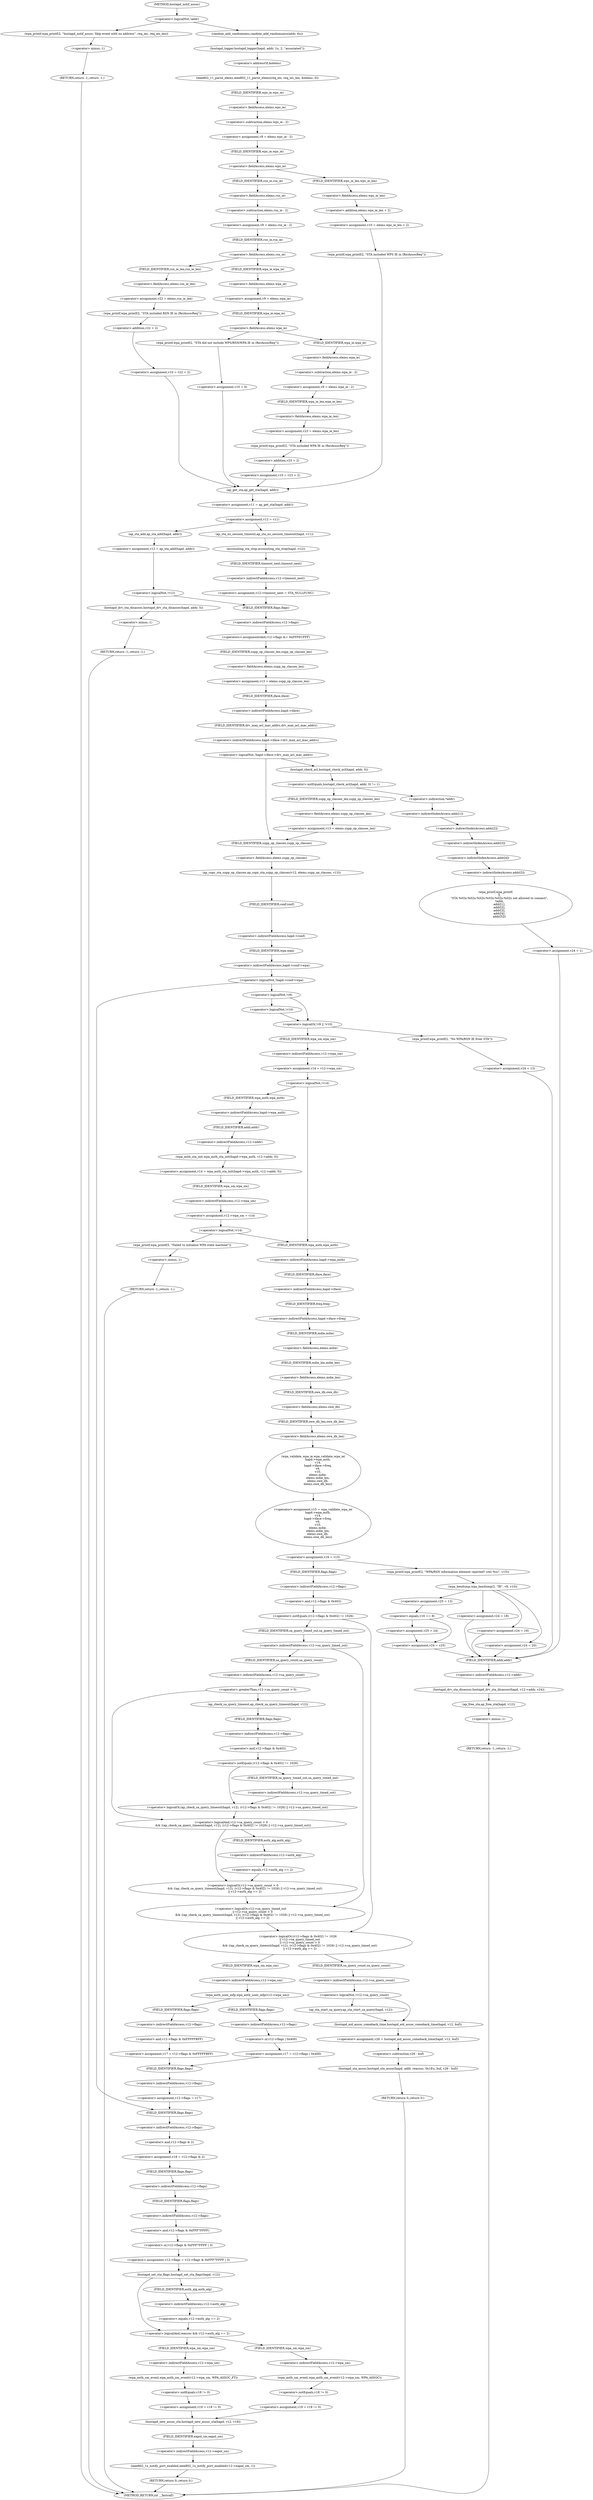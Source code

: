 digraph hostapd_notif_assoc {  
"1000145" [label = "(<operator>.logicalNot,!addr)" ]
"1000148" [label = "(wpa_printf,wpa_printf(2, \"hostapd_notif_assoc: Skip event with no address\", req_ies, req_ies_len))" ]
"1000153" [label = "(RETURN,return -1;,return -1;)" ]
"1000154" [label = "(<operator>.minus,-1)" ]
"1000156" [label = "(random_add_randomness,random_add_randomness(addr, 6u))" ]
"1000159" [label = "(hostapd_logger,hostapd_logger(hapd, addr, 1u, 2, \"associated\"))" ]
"1000165" [label = "(ieee802_11_parse_elems,ieee802_11_parse_elems(req_ies, req_ies_len, &elems, 0))" ]
"1000168" [label = "(<operator>.addressOf,&elems)" ]
"1000171" [label = "(<operator>.assignment,v9 = elems.wps_ie - 2)" ]
"1000173" [label = "(<operator>.subtraction,elems.wps_ie - 2)" ]
"1000174" [label = "(<operator>.fieldAccess,elems.wps_ie)" ]
"1000176" [label = "(FIELD_IDENTIFIER,wps_ie,wps_ie)" ]
"1000179" [label = "(<operator>.fieldAccess,elems.wps_ie)" ]
"1000181" [label = "(FIELD_IDENTIFIER,wps_ie,wps_ie)" ]
"1000183" [label = "(<operator>.assignment,v10 = elems.wps_ie_len + 2)" ]
"1000185" [label = "(<operator>.addition,elems.wps_ie_len + 2)" ]
"1000186" [label = "(<operator>.fieldAccess,elems.wps_ie_len)" ]
"1000188" [label = "(FIELD_IDENTIFIER,wps_ie_len,wps_ie_len)" ]
"1000190" [label = "(wpa_printf,wpa_printf(2, \"STA included WPS IE in (Re)AssocReq\"))" ]
"1000195" [label = "(<operator>.assignment,v9 = elems.rsn_ie - 2)" ]
"1000197" [label = "(<operator>.subtraction,elems.rsn_ie - 2)" ]
"1000198" [label = "(<operator>.fieldAccess,elems.rsn_ie)" ]
"1000200" [label = "(FIELD_IDENTIFIER,rsn_ie,rsn_ie)" ]
"1000203" [label = "(<operator>.fieldAccess,elems.rsn_ie)" ]
"1000205" [label = "(FIELD_IDENTIFIER,rsn_ie,rsn_ie)" ]
"1000207" [label = "(<operator>.assignment,v22 = elems.rsn_ie_len)" ]
"1000209" [label = "(<operator>.fieldAccess,elems.rsn_ie_len)" ]
"1000211" [label = "(FIELD_IDENTIFIER,rsn_ie_len,rsn_ie_len)" ]
"1000212" [label = "(wpa_printf,wpa_printf(2, \"STA included RSN IE in (Re)AssocReq\"))" ]
"1000215" [label = "(<operator>.assignment,v10 = v22 + 2)" ]
"1000217" [label = "(<operator>.addition,v22 + 2)" ]
"1000222" [label = "(<operator>.assignment,v9 = elems.wpa_ie)" ]
"1000224" [label = "(<operator>.fieldAccess,elems.wpa_ie)" ]
"1000226" [label = "(FIELD_IDENTIFIER,wpa_ie,wpa_ie)" ]
"1000228" [label = "(<operator>.fieldAccess,elems.wpa_ie)" ]
"1000230" [label = "(FIELD_IDENTIFIER,wpa_ie,wpa_ie)" ]
"1000232" [label = "(<operator>.assignment,v9 = elems.wpa_ie - 2)" ]
"1000234" [label = "(<operator>.subtraction,elems.wpa_ie - 2)" ]
"1000235" [label = "(<operator>.fieldAccess,elems.wpa_ie)" ]
"1000237" [label = "(FIELD_IDENTIFIER,wpa_ie,wpa_ie)" ]
"1000239" [label = "(<operator>.assignment,v23 = elems.wpa_ie_len)" ]
"1000241" [label = "(<operator>.fieldAccess,elems.wpa_ie_len)" ]
"1000243" [label = "(FIELD_IDENTIFIER,wpa_ie_len,wpa_ie_len)" ]
"1000244" [label = "(wpa_printf,wpa_printf(2, \"STA included WPA IE in (Re)AssocReq\"))" ]
"1000247" [label = "(<operator>.assignment,v10 = v23 + 2)" ]
"1000249" [label = "(<operator>.addition,v23 + 2)" ]
"1000254" [label = "(wpa_printf,wpa_printf(2, \"STA did not include WPS/RSN/WPA IE in (Re)AssocReq\"))" ]
"1000257" [label = "(<operator>.assignment,v10 = 0)" ]
"1000260" [label = "(<operator>.assignment,v11 = ap_get_sta(hapd, addr))" ]
"1000262" [label = "(ap_get_sta,ap_get_sta(hapd, addr))" ]
"1000265" [label = "(<operator>.assignment,v12 = v11)" ]
"1000271" [label = "(ap_sta_no_session_timeout,ap_sta_no_session_timeout(hapd, v11))" ]
"1000274" [label = "(accounting_sta_stop,accounting_sta_stop(hapd, v12))" ]
"1000277" [label = "(<operator>.assignment,v12->timeout_next = STA_NULLFUNC)" ]
"1000278" [label = "(<operator>.indirectFieldAccess,v12->timeout_next)" ]
"1000280" [label = "(FIELD_IDENTIFIER,timeout_next,timeout_next)" ]
"1000283" [label = "(<operator>.assignment,v12 = ap_sta_add(hapd, addr))" ]
"1000285" [label = "(ap_sta_add,ap_sta_add(hapd, addr))" ]
"1000289" [label = "(<operator>.logicalNot,!v12)" ]
"1000292" [label = "(hostapd_drv_sta_disassoc,hostapd_drv_sta_disassoc(hapd, addr, 5))" ]
"1000296" [label = "(RETURN,return -1;,return -1;)" ]
"1000297" [label = "(<operator>.minus,-1)" ]
"1000300" [label = "(<operators>.assignmentAnd,v12->flags &= 0xFFFECFFF)" ]
"1000301" [label = "(<operator>.indirectFieldAccess,v12->flags)" ]
"1000303" [label = "(FIELD_IDENTIFIER,flags,flags)" ]
"1000305" [label = "(<operator>.assignment,v13 = elems.supp_op_classes_len)" ]
"1000307" [label = "(<operator>.fieldAccess,elems.supp_op_classes_len)" ]
"1000309" [label = "(FIELD_IDENTIFIER,supp_op_classes_len,supp_op_classes_len)" ]
"1000311" [label = "(<operator>.logicalNot,!hapd->iface->drv_max_acl_mac_addrs)" ]
"1000312" [label = "(<operator>.indirectFieldAccess,hapd->iface->drv_max_acl_mac_addrs)" ]
"1000313" [label = "(<operator>.indirectFieldAccess,hapd->iface)" ]
"1000315" [label = "(FIELD_IDENTIFIER,iface,iface)" ]
"1000316" [label = "(FIELD_IDENTIFIER,drv_max_acl_mac_addrs,drv_max_acl_mac_addrs)" ]
"1000319" [label = "(<operator>.notEquals,hostapd_check_acl(hapd, addr, 0) != 1)" ]
"1000320" [label = "(hostapd_check_acl,hostapd_check_acl(hapd, addr, 0))" ]
"1000326" [label = "(wpa_printf,wpa_printf(\n        3,\n        \"STA %02x:%02x:%02x:%02x:%02x:%02x not allowed to connect\",\n        *addr,\n        addr[1],\n        addr[2],\n        addr[3],\n        addr[4],\n        addr[5]))" ]
"1000329" [label = "(<operator>.indirection,*addr)" ]
"1000331" [label = "(<operator>.indirectIndexAccess,addr[1])" ]
"1000334" [label = "(<operator>.indirectIndexAccess,addr[2])" ]
"1000337" [label = "(<operator>.indirectIndexAccess,addr[3])" ]
"1000340" [label = "(<operator>.indirectIndexAccess,addr[4])" ]
"1000343" [label = "(<operator>.indirectIndexAccess,addr[5])" ]
"1000346" [label = "(<operator>.assignment,v24 = 1)" ]
"1000350" [label = "(hostapd_drv_sta_disassoc,hostapd_drv_sta_disassoc(hapd, v12->addr, v24))" ]
"1000352" [label = "(<operator>.indirectFieldAccess,v12->addr)" ]
"1000354" [label = "(FIELD_IDENTIFIER,addr,addr)" ]
"1000356" [label = "(ap_free_sta,ap_free_sta(hapd, v12))" ]
"1000359" [label = "(RETURN,return -1;,return -1;)" ]
"1000360" [label = "(<operator>.minus,-1)" ]
"1000362" [label = "(<operator>.assignment,v13 = elems.supp_op_classes_len)" ]
"1000364" [label = "(<operator>.fieldAccess,elems.supp_op_classes_len)" ]
"1000366" [label = "(FIELD_IDENTIFIER,supp_op_classes_len,supp_op_classes_len)" ]
"1000367" [label = "(ap_copy_sta_supp_op_classes,ap_copy_sta_supp_op_classes(v12, elems.supp_op_classes, v13))" ]
"1000369" [label = "(<operator>.fieldAccess,elems.supp_op_classes)" ]
"1000371" [label = "(FIELD_IDENTIFIER,supp_op_classes,supp_op_classes)" ]
"1000374" [label = "(<operator>.logicalNot,!hapd->conf->wpa)" ]
"1000375" [label = "(<operator>.indirectFieldAccess,hapd->conf->wpa)" ]
"1000376" [label = "(<operator>.indirectFieldAccess,hapd->conf)" ]
"1000378" [label = "(FIELD_IDENTIFIER,conf,conf)" ]
"1000379" [label = "(FIELD_IDENTIFIER,wpa,wpa)" ]
"1000382" [label = "(<operator>.logicalOr,!v9 || !v10)" ]
"1000383" [label = "(<operator>.logicalNot,!v9)" ]
"1000385" [label = "(<operator>.logicalNot,!v10)" ]
"1000388" [label = "(wpa_printf,wpa_printf(2, \"No WPA/RSN IE from STA\"))" ]
"1000391" [label = "(<operator>.assignment,v24 = 13)" ]
"1000395" [label = "(<operator>.assignment,v14 = v12->wpa_sm)" ]
"1000397" [label = "(<operator>.indirectFieldAccess,v12->wpa_sm)" ]
"1000399" [label = "(FIELD_IDENTIFIER,wpa_sm,wpa_sm)" ]
"1000401" [label = "(<operator>.logicalNot,!v14)" ]
"1000404" [label = "(<operator>.assignment,v14 = wpa_auth_sta_init(hapd->wpa_auth, v12->addr, 0))" ]
"1000406" [label = "(wpa_auth_sta_init,wpa_auth_sta_init(hapd->wpa_auth, v12->addr, 0))" ]
"1000407" [label = "(<operator>.indirectFieldAccess,hapd->wpa_auth)" ]
"1000409" [label = "(FIELD_IDENTIFIER,wpa_auth,wpa_auth)" ]
"1000410" [label = "(<operator>.indirectFieldAccess,v12->addr)" ]
"1000412" [label = "(FIELD_IDENTIFIER,addr,addr)" ]
"1000414" [label = "(<operator>.assignment,v12->wpa_sm = v14)" ]
"1000415" [label = "(<operator>.indirectFieldAccess,v12->wpa_sm)" ]
"1000417" [label = "(FIELD_IDENTIFIER,wpa_sm,wpa_sm)" ]
"1000420" [label = "(<operator>.logicalNot,!v14)" ]
"1000423" [label = "(wpa_printf,wpa_printf(5, \"Failed to initialize WPA state machine\"))" ]
"1000426" [label = "(RETURN,return -1;,return -1;)" ]
"1000427" [label = "(<operator>.minus,-1)" ]
"1000429" [label = "(<operator>.assignment,v15 = wpa_validate_wpa_ie(\n          hapd->wpa_auth,\n          v14,\n          hapd->iface->freq,\n          v9,\n          v10,\n          elems.mdie,\n          elems.mdie_len,\n          elems.owe_dh,\n          elems.owe_dh_len))" ]
"1000431" [label = "(wpa_validate_wpa_ie,wpa_validate_wpa_ie(\n          hapd->wpa_auth,\n          v14,\n          hapd->iface->freq,\n          v9,\n          v10,\n          elems.mdie,\n          elems.mdie_len,\n          elems.owe_dh,\n          elems.owe_dh_len))" ]
"1000432" [label = "(<operator>.indirectFieldAccess,hapd->wpa_auth)" ]
"1000434" [label = "(FIELD_IDENTIFIER,wpa_auth,wpa_auth)" ]
"1000436" [label = "(<operator>.indirectFieldAccess,hapd->iface->freq)" ]
"1000437" [label = "(<operator>.indirectFieldAccess,hapd->iface)" ]
"1000439" [label = "(FIELD_IDENTIFIER,iface,iface)" ]
"1000440" [label = "(FIELD_IDENTIFIER,freq,freq)" ]
"1000443" [label = "(<operator>.fieldAccess,elems.mdie)" ]
"1000445" [label = "(FIELD_IDENTIFIER,mdie,mdie)" ]
"1000446" [label = "(<operator>.fieldAccess,elems.mdie_len)" ]
"1000448" [label = "(FIELD_IDENTIFIER,mdie_len,mdie_len)" ]
"1000449" [label = "(<operator>.fieldAccess,elems.owe_dh)" ]
"1000451" [label = "(FIELD_IDENTIFIER,owe_dh,owe_dh)" ]
"1000452" [label = "(<operator>.fieldAccess,elems.owe_dh_len)" ]
"1000454" [label = "(FIELD_IDENTIFIER,owe_dh_len,owe_dh_len)" ]
"1000455" [label = "(<operator>.assignment,v16 = v15)" ]
"1000461" [label = "(wpa_printf,wpa_printf(2, \"WPA/RSN information element rejected? (res %u)\", v15))" ]
"1000465" [label = "(wpa_hexdump,wpa_hexdump(2, \"IE\", v9, v10))" ]
"1000474" [label = "(<operator>.assignment,v24 = 18)" ]
"1000479" [label = "(<operator>.assignment,v24 = 19)" ]
"1000484" [label = "(<operator>.assignment,v24 = 20)" ]
"1000489" [label = "(<operator>.assignment,v25 = 13)" ]
"1000493" [label = "(<operator>.equals,v16 == 8)" ]
"1000496" [label = "(<operator>.assignment,v25 = 24)" ]
"1000499" [label = "(<operator>.assignment,v24 = v25)" ]
"1000505" [label = "(<operator>.logicalOr,(v12->flags & 0x402) != 1026\n    || v12->sa_query_timed_out\n    || v12->sa_query_count > 0\n    && ((ap_check_sa_query_timeout(hapd, v12), (v12->flags & 0x402) != 1026) || v12->sa_query_timed_out)\n    || v12->auth_alg == 2)" ]
"1000506" [label = "(<operator>.notEquals,(v12->flags & 0x402) != 1026)" ]
"1000507" [label = "(<operator>.and,v12->flags & 0x402)" ]
"1000508" [label = "(<operator>.indirectFieldAccess,v12->flags)" ]
"1000510" [label = "(FIELD_IDENTIFIER,flags,flags)" ]
"1000513" [label = "(<operator>.logicalOr,v12->sa_query_timed_out\n    || v12->sa_query_count > 0\n    && ((ap_check_sa_query_timeout(hapd, v12), (v12->flags & 0x402) != 1026) || v12->sa_query_timed_out)\n    || v12->auth_alg == 2)" ]
"1000514" [label = "(<operator>.indirectFieldAccess,v12->sa_query_timed_out)" ]
"1000516" [label = "(FIELD_IDENTIFIER,sa_query_timed_out,sa_query_timed_out)" ]
"1000517" [label = "(<operator>.logicalOr,v12->sa_query_count > 0\n    && ((ap_check_sa_query_timeout(hapd, v12), (v12->flags & 0x402) != 1026) || v12->sa_query_timed_out)\n    || v12->auth_alg == 2)" ]
"1000518" [label = "(<operator>.logicalAnd,v12->sa_query_count > 0\n    && ((ap_check_sa_query_timeout(hapd, v12), (v12->flags & 0x402) != 1026) || v12->sa_query_timed_out))" ]
"1000519" [label = "(<operator>.greaterThan,v12->sa_query_count > 0)" ]
"1000520" [label = "(<operator>.indirectFieldAccess,v12->sa_query_count)" ]
"1000522" [label = "(FIELD_IDENTIFIER,sa_query_count,sa_query_count)" ]
"1000524" [label = "(<operator>.logicalOr,(ap_check_sa_query_timeout(hapd, v12), (v12->flags & 0x402) != 1026) || v12->sa_query_timed_out)" ]
"1000526" [label = "(ap_check_sa_query_timeout,ap_check_sa_query_timeout(hapd, v12))" ]
"1000529" [label = "(<operator>.notEquals,(v12->flags & 0x402) != 1026)" ]
"1000530" [label = "(<operator>.and,v12->flags & 0x402)" ]
"1000531" [label = "(<operator>.indirectFieldAccess,v12->flags)" ]
"1000533" [label = "(FIELD_IDENTIFIER,flags,flags)" ]
"1000536" [label = "(<operator>.indirectFieldAccess,v12->sa_query_timed_out)" ]
"1000538" [label = "(FIELD_IDENTIFIER,sa_query_timed_out,sa_query_timed_out)" ]
"1000539" [label = "(<operator>.equals,v12->auth_alg == 2)" ]
"1000540" [label = "(<operator>.indirectFieldAccess,v12->auth_alg)" ]
"1000542" [label = "(FIELD_IDENTIFIER,auth_alg,auth_alg)" ]
"1000546" [label = "(wpa_auth_uses_mfp,wpa_auth_uses_mfp(v12->wpa_sm))" ]
"1000547" [label = "(<operator>.indirectFieldAccess,v12->wpa_sm)" ]
"1000549" [label = "(FIELD_IDENTIFIER,wpa_sm,wpa_sm)" ]
"1000550" [label = "(<operator>.assignment,v17 = v12->flags | 0x400)" ]
"1000552" [label = "(<operator>.or,v12->flags | 0x400)" ]
"1000553" [label = "(<operator>.indirectFieldAccess,v12->flags)" ]
"1000555" [label = "(FIELD_IDENTIFIER,flags,flags)" ]
"1000558" [label = "(<operator>.assignment,v17 = v12->flags & 0xFFFFFBFF)" ]
"1000560" [label = "(<operator>.and,v12->flags & 0xFFFFFBFF)" ]
"1000561" [label = "(<operator>.indirectFieldAccess,v12->flags)" ]
"1000563" [label = "(FIELD_IDENTIFIER,flags,flags)" ]
"1000565" [label = "(<operator>.assignment,v12->flags = v17)" ]
"1000566" [label = "(<operator>.indirectFieldAccess,v12->flags)" ]
"1000568" [label = "(FIELD_IDENTIFIER,flags,flags)" ]
"1000571" [label = "(<operator>.assignment,v18 = v12->flags & 2)" ]
"1000573" [label = "(<operator>.and,v12->flags & 2)" ]
"1000574" [label = "(<operator>.indirectFieldAccess,v12->flags)" ]
"1000576" [label = "(FIELD_IDENTIFIER,flags,flags)" ]
"1000578" [label = "(<operator>.assignment,v12->flags = v12->flags & 0xFFF7FFFF | 3)" ]
"1000579" [label = "(<operator>.indirectFieldAccess,v12->flags)" ]
"1000581" [label = "(FIELD_IDENTIFIER,flags,flags)" ]
"1000582" [label = "(<operator>.or,v12->flags & 0xFFF7FFFF | 3)" ]
"1000583" [label = "(<operator>.and,v12->flags & 0xFFF7FFFF)" ]
"1000584" [label = "(<operator>.indirectFieldAccess,v12->flags)" ]
"1000586" [label = "(FIELD_IDENTIFIER,flags,flags)" ]
"1000589" [label = "(hostapd_set_sta_flags,hostapd_set_sta_flags(hapd, v12))" ]
"1000593" [label = "(<operator>.logicalAnd,reassoc && v12->auth_alg == 2)" ]
"1000595" [label = "(<operator>.equals,v12->auth_alg == 2)" ]
"1000596" [label = "(<operator>.indirectFieldAccess,v12->auth_alg)" ]
"1000598" [label = "(FIELD_IDENTIFIER,auth_alg,auth_alg)" ]
"1000601" [label = "(wpa_auth_sm_event,wpa_auth_sm_event(v12->wpa_sm, WPA_ASSOC_FT))" ]
"1000602" [label = "(<operator>.indirectFieldAccess,v12->wpa_sm)" ]
"1000604" [label = "(FIELD_IDENTIFIER,wpa_sm,wpa_sm)" ]
"1000606" [label = "(<operator>.assignment,v19 = v18 != 0)" ]
"1000608" [label = "(<operator>.notEquals,v18 != 0)" ]
"1000613" [label = "(wpa_auth_sm_event,wpa_auth_sm_event(v12->wpa_sm, WPA_ASSOC))" ]
"1000614" [label = "(<operator>.indirectFieldAccess,v12->wpa_sm)" ]
"1000616" [label = "(FIELD_IDENTIFIER,wpa_sm,wpa_sm)" ]
"1000618" [label = "(<operator>.assignment,v19 = v18 != 0)" ]
"1000620" [label = "(<operator>.notEquals,v18 != 0)" ]
"1000623" [label = "(hostapd_new_assoc_sta,hostapd_new_assoc_sta(hapd, v12, v19))" ]
"1000627" [label = "(ieee802_1x_notify_port_enabled,ieee802_1x_notify_port_enabled(v12->eapol_sm, 1))" ]
"1000628" [label = "(<operator>.indirectFieldAccess,v12->eapol_sm)" ]
"1000630" [label = "(FIELD_IDENTIFIER,eapol_sm,eapol_sm)" ]
"1000632" [label = "(RETURN,return 0;,return 0;)" ]
"1000635" [label = "(<operator>.logicalNot,!v12->sa_query_count)" ]
"1000636" [label = "(<operator>.indirectFieldAccess,v12->sa_query_count)" ]
"1000638" [label = "(FIELD_IDENTIFIER,sa_query_count,sa_query_count)" ]
"1000639" [label = "(ap_sta_start_sa_query,ap_sta_start_sa_query(hapd, v12))" ]
"1000642" [label = "(<operator>.assignment,v26 = hostapd_eid_assoc_comeback_time(hapd, v12, buf))" ]
"1000644" [label = "(hostapd_eid_assoc_comeback_time,hostapd_eid_assoc_comeback_time(hapd, v12, buf))" ]
"1000648" [label = "(hostapd_sta_assoc,hostapd_sta_assoc(hapd, addr, reassoc, 0x1Eu, buf, v26 - buf))" ]
"1000654" [label = "(<operator>.subtraction,v26 - buf)" ]
"1000657" [label = "(RETURN,return 0;,return 0;)" ]
"1000119" [label = "(METHOD,hostapd_notif_assoc)" ]
"1000659" [label = "(METHOD_RETURN,int __fastcall)" ]
  "1000145" -> "1000148" 
  "1000145" -> "1000156" 
  "1000148" -> "1000154" 
  "1000153" -> "1000659" 
  "1000154" -> "1000153" 
  "1000156" -> "1000159" 
  "1000159" -> "1000168" 
  "1000165" -> "1000176" 
  "1000168" -> "1000165" 
  "1000171" -> "1000181" 
  "1000173" -> "1000171" 
  "1000174" -> "1000173" 
  "1000176" -> "1000174" 
  "1000179" -> "1000188" 
  "1000179" -> "1000200" 
  "1000181" -> "1000179" 
  "1000183" -> "1000190" 
  "1000185" -> "1000183" 
  "1000186" -> "1000185" 
  "1000188" -> "1000186" 
  "1000190" -> "1000262" 
  "1000195" -> "1000205" 
  "1000197" -> "1000195" 
  "1000198" -> "1000197" 
  "1000200" -> "1000198" 
  "1000203" -> "1000211" 
  "1000203" -> "1000226" 
  "1000205" -> "1000203" 
  "1000207" -> "1000212" 
  "1000209" -> "1000207" 
  "1000211" -> "1000209" 
  "1000212" -> "1000217" 
  "1000215" -> "1000262" 
  "1000217" -> "1000215" 
  "1000222" -> "1000230" 
  "1000224" -> "1000222" 
  "1000226" -> "1000224" 
  "1000228" -> "1000237" 
  "1000228" -> "1000254" 
  "1000230" -> "1000228" 
  "1000232" -> "1000243" 
  "1000234" -> "1000232" 
  "1000235" -> "1000234" 
  "1000237" -> "1000235" 
  "1000239" -> "1000244" 
  "1000241" -> "1000239" 
  "1000243" -> "1000241" 
  "1000244" -> "1000249" 
  "1000247" -> "1000262" 
  "1000249" -> "1000247" 
  "1000254" -> "1000257" 
  "1000257" -> "1000262" 
  "1000260" -> "1000265" 
  "1000262" -> "1000260" 
  "1000265" -> "1000271" 
  "1000265" -> "1000285" 
  "1000271" -> "1000274" 
  "1000274" -> "1000280" 
  "1000277" -> "1000303" 
  "1000278" -> "1000277" 
  "1000280" -> "1000278" 
  "1000283" -> "1000289" 
  "1000285" -> "1000283" 
  "1000289" -> "1000292" 
  "1000289" -> "1000303" 
  "1000292" -> "1000297" 
  "1000296" -> "1000659" 
  "1000297" -> "1000296" 
  "1000300" -> "1000309" 
  "1000301" -> "1000300" 
  "1000303" -> "1000301" 
  "1000305" -> "1000315" 
  "1000307" -> "1000305" 
  "1000309" -> "1000307" 
  "1000311" -> "1000320" 
  "1000311" -> "1000371" 
  "1000312" -> "1000311" 
  "1000313" -> "1000316" 
  "1000315" -> "1000313" 
  "1000316" -> "1000312" 
  "1000319" -> "1000329" 
  "1000319" -> "1000366" 
  "1000320" -> "1000319" 
  "1000326" -> "1000346" 
  "1000329" -> "1000331" 
  "1000331" -> "1000334" 
  "1000334" -> "1000337" 
  "1000337" -> "1000340" 
  "1000340" -> "1000343" 
  "1000343" -> "1000326" 
  "1000346" -> "1000354" 
  "1000350" -> "1000356" 
  "1000352" -> "1000350" 
  "1000354" -> "1000352" 
  "1000356" -> "1000360" 
  "1000359" -> "1000659" 
  "1000360" -> "1000359" 
  "1000362" -> "1000371" 
  "1000364" -> "1000362" 
  "1000366" -> "1000364" 
  "1000367" -> "1000378" 
  "1000369" -> "1000367" 
  "1000371" -> "1000369" 
  "1000374" -> "1000576" 
  "1000374" -> "1000383" 
  "1000375" -> "1000374" 
  "1000376" -> "1000379" 
  "1000378" -> "1000376" 
  "1000379" -> "1000375" 
  "1000382" -> "1000388" 
  "1000382" -> "1000399" 
  "1000383" -> "1000382" 
  "1000383" -> "1000385" 
  "1000385" -> "1000382" 
  "1000388" -> "1000391" 
  "1000391" -> "1000354" 
  "1000395" -> "1000401" 
  "1000397" -> "1000395" 
  "1000399" -> "1000397" 
  "1000401" -> "1000409" 
  "1000401" -> "1000434" 
  "1000404" -> "1000417" 
  "1000406" -> "1000404" 
  "1000407" -> "1000412" 
  "1000409" -> "1000407" 
  "1000410" -> "1000406" 
  "1000412" -> "1000410" 
  "1000414" -> "1000420" 
  "1000415" -> "1000414" 
  "1000417" -> "1000415" 
  "1000420" -> "1000423" 
  "1000420" -> "1000434" 
  "1000423" -> "1000427" 
  "1000426" -> "1000659" 
  "1000427" -> "1000426" 
  "1000429" -> "1000455" 
  "1000431" -> "1000429" 
  "1000432" -> "1000439" 
  "1000434" -> "1000432" 
  "1000436" -> "1000445" 
  "1000437" -> "1000440" 
  "1000439" -> "1000437" 
  "1000440" -> "1000436" 
  "1000443" -> "1000448" 
  "1000445" -> "1000443" 
  "1000446" -> "1000451" 
  "1000448" -> "1000446" 
  "1000449" -> "1000454" 
  "1000451" -> "1000449" 
  "1000452" -> "1000431" 
  "1000454" -> "1000452" 
  "1000455" -> "1000461" 
  "1000455" -> "1000510" 
  "1000461" -> "1000465" 
  "1000465" -> "1000474" 
  "1000465" -> "1000479" 
  "1000465" -> "1000484" 
  "1000465" -> "1000489" 
  "1000474" -> "1000354" 
  "1000479" -> "1000354" 
  "1000484" -> "1000354" 
  "1000489" -> "1000493" 
  "1000493" -> "1000496" 
  "1000493" -> "1000499" 
  "1000496" -> "1000499" 
  "1000499" -> "1000354" 
  "1000505" -> "1000549" 
  "1000505" -> "1000638" 
  "1000506" -> "1000505" 
  "1000506" -> "1000516" 
  "1000507" -> "1000506" 
  "1000508" -> "1000507" 
  "1000510" -> "1000508" 
  "1000513" -> "1000505" 
  "1000514" -> "1000513" 
  "1000514" -> "1000522" 
  "1000516" -> "1000514" 
  "1000517" -> "1000513" 
  "1000518" -> "1000517" 
  "1000518" -> "1000542" 
  "1000519" -> "1000518" 
  "1000519" -> "1000526" 
  "1000520" -> "1000519" 
  "1000522" -> "1000520" 
  "1000524" -> "1000518" 
  "1000526" -> "1000533" 
  "1000529" -> "1000524" 
  "1000529" -> "1000538" 
  "1000530" -> "1000529" 
  "1000531" -> "1000530" 
  "1000533" -> "1000531" 
  "1000536" -> "1000524" 
  "1000538" -> "1000536" 
  "1000539" -> "1000517" 
  "1000540" -> "1000539" 
  "1000542" -> "1000540" 
  "1000546" -> "1000555" 
  "1000546" -> "1000563" 
  "1000547" -> "1000546" 
  "1000549" -> "1000547" 
  "1000550" -> "1000568" 
  "1000552" -> "1000550" 
  "1000553" -> "1000552" 
  "1000555" -> "1000553" 
  "1000558" -> "1000568" 
  "1000560" -> "1000558" 
  "1000561" -> "1000560" 
  "1000563" -> "1000561" 
  "1000565" -> "1000576" 
  "1000566" -> "1000565" 
  "1000568" -> "1000566" 
  "1000571" -> "1000581" 
  "1000573" -> "1000571" 
  "1000574" -> "1000573" 
  "1000576" -> "1000574" 
  "1000578" -> "1000589" 
  "1000579" -> "1000586" 
  "1000581" -> "1000579" 
  "1000582" -> "1000578" 
  "1000583" -> "1000582" 
  "1000584" -> "1000583" 
  "1000586" -> "1000584" 
  "1000589" -> "1000593" 
  "1000589" -> "1000598" 
  "1000593" -> "1000604" 
  "1000593" -> "1000616" 
  "1000595" -> "1000593" 
  "1000596" -> "1000595" 
  "1000598" -> "1000596" 
  "1000601" -> "1000608" 
  "1000602" -> "1000601" 
  "1000604" -> "1000602" 
  "1000606" -> "1000623" 
  "1000608" -> "1000606" 
  "1000613" -> "1000620" 
  "1000614" -> "1000613" 
  "1000616" -> "1000614" 
  "1000618" -> "1000623" 
  "1000620" -> "1000618" 
  "1000623" -> "1000630" 
  "1000627" -> "1000632" 
  "1000628" -> "1000627" 
  "1000630" -> "1000628" 
  "1000632" -> "1000659" 
  "1000635" -> "1000639" 
  "1000635" -> "1000644" 
  "1000636" -> "1000635" 
  "1000638" -> "1000636" 
  "1000639" -> "1000644" 
  "1000642" -> "1000654" 
  "1000644" -> "1000642" 
  "1000648" -> "1000657" 
  "1000654" -> "1000648" 
  "1000657" -> "1000659" 
  "1000119" -> "1000145" 
}

